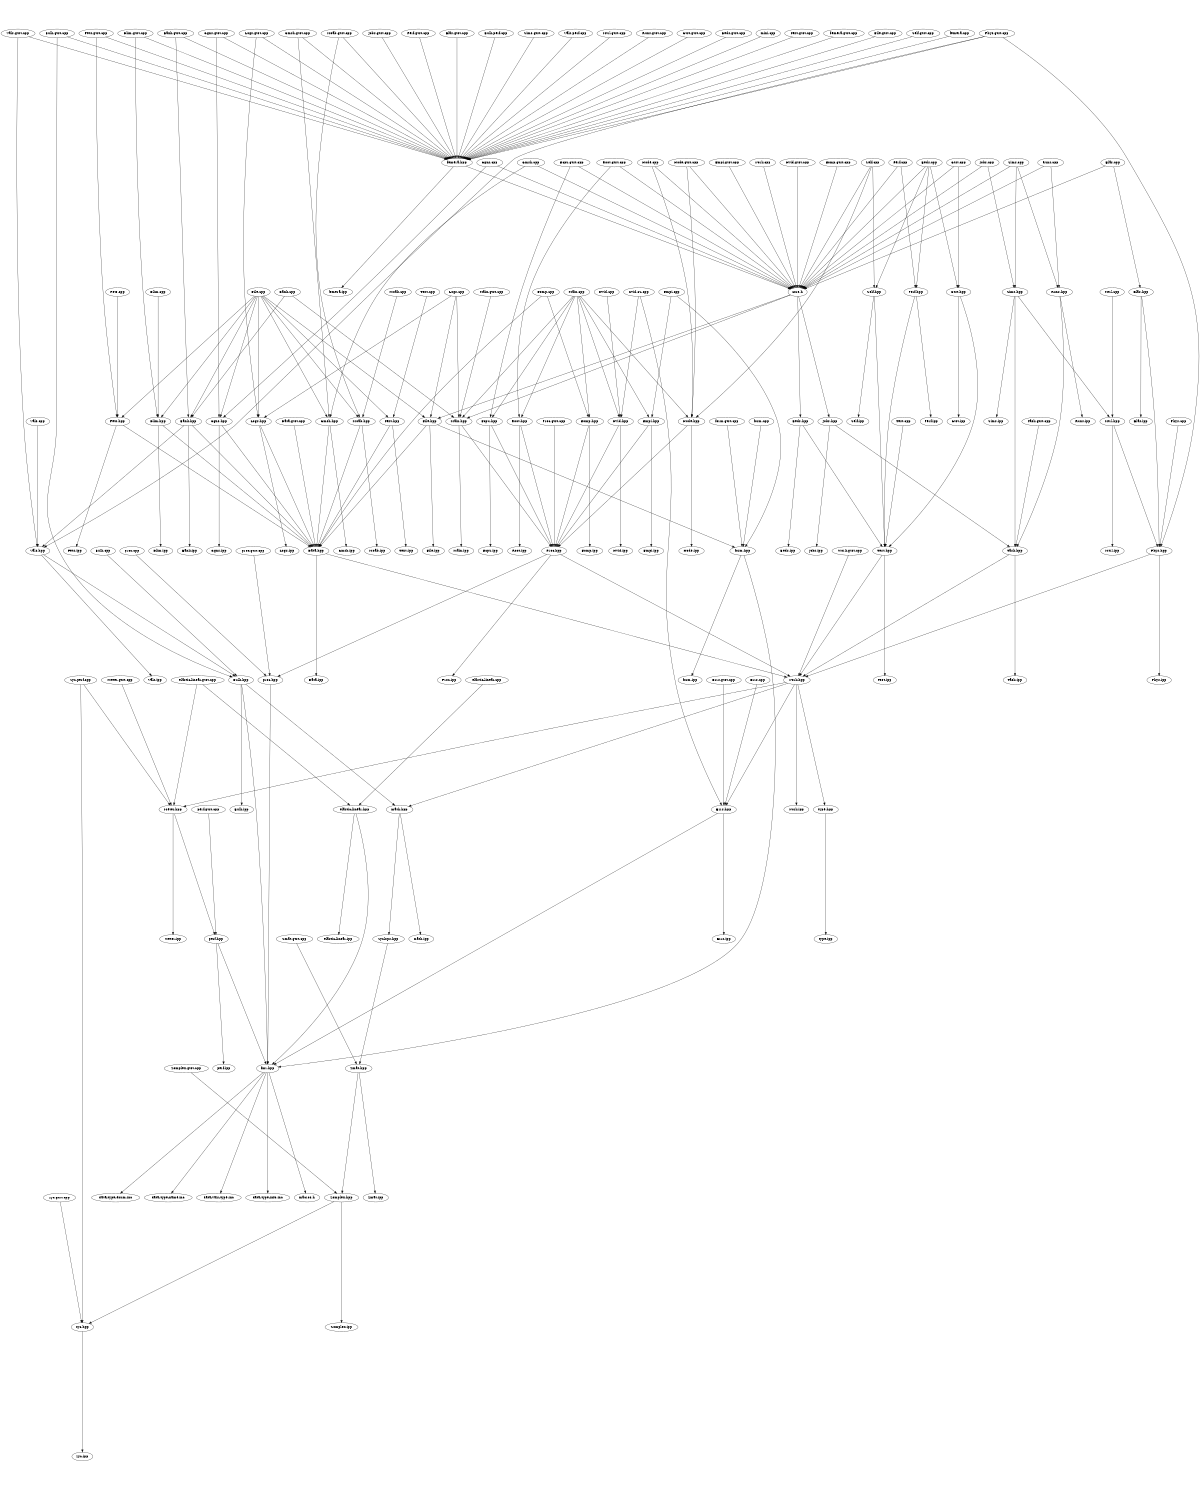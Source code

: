 digraph "source tree" {
    overlap=scale;
    size="8,10";
    ratio="fill";
    fontsize="16";
    fontname="Helvetica";
	clusterrank="local";
	"Zomplex.hpp" -> "Zomplex.ipp"
	"File.cpp" -> "Bank.hpp"
	"Fcpu.hpp" -> "Fcpu.ipp"
	"Fmpi.cpp" -> "form.hpp"
	"Zmat.hpp" -> "Zmat.ipp"
	"Pets.hpp" -> "Data.hpp"
	"Nvid.cpp" -> "Nvid.hpp"
	"Vals.hpp" -> "Bulk.hpp"
	"nvid.cu.cpp" -> "Errs.hpp"
	"femera.cpp" -> "femera.hpp"
	"Work.gtst.cpp" -> "Work.hpp"
	"Proc.gtst.cpp" -> "Proc.hpp"
	"Bank.gtst.cpp" -> "femera.hpp"
	"Bank.hpp" -> "Bank.ipp"
	"Errs.hpp" -> "fmr.hpp"
	"Self.hpp" -> "Test.hpp"
	"form.cpp" -> "form.hpp"
	"Beds.hpp" -> "Test.hpp"
	"perf.gtst.cpp" -> "perf.hpp"
	"Errs.hpp" -> "Errs.ipp"
	"Main.hpp" -> "Main.ipp"
	"Sims.hpp" -> "Task.hpp"
	"perf.hpp" -> "perf.ipp"
	"form.hpp" -> "fmr.hpp"
	"Fomp.gtst.cpp" -> "core.h"
	"proc.hpp" -> "fmr.hpp"
	"Fmpi.gtst.cpp" -> "core.h"
	"Bank.cpp" -> "Main.hpp"
	"Dlim.gtst.cpp" -> "femera.hpp"
	"Test.hpp" -> "Work.hpp"
	"Jobs.cpp" -> "core.h"
	"Runs.cpp" -> "core.h"
	"Pets.cpp" -> "Pets.hpp"
	"Meter.hpp" -> "perf.hpp"
	"Logs.cpp" -> "Logs.hpp"
	"Sims.hpp" -> "Mtrl.hpp"
	"Moab.gtst.cpp" -> "femera.hpp"
	"Elas.hpp" -> "Phys.hpp"
	"Errs.gtst.cpp" -> "Errs.hpp"
	"Mtrl.hpp" -> "Phys.hpp"
	"Bulk.hpp" -> "fmr.hpp"
	"Nvid.hpp" -> "Proc.hpp"
	"femera.hpp" -> "femera.ipp"
	"Bulk.hpp" -> "Bulk.ipp"
	"Gtst.cpp" -> "Gtst.hpp"
	"Phys.cpp" -> "Phys.hpp"
	"Sims.cpp" -> "Runs.hpp"
	"Data.gtst.cpp" -> "Data.hpp"
	"Logs.cpp" -> "Main.hpp"
	"Main.hpp" -> "Proc.hpp"
	"proc.cpp" -> "proc.hpp"
	"Jobs.gtst.cpp" -> "femera.hpp"
	"fmr.hpp" -> "data-vals-type.inc"
	"Root.hpp" -> "Root.ipp"
	"File.cpp" -> "Cgns.hpp"
	"Beds.cpp" -> "Perf.hpp"
	"Beds.cpp" -> "Self.hpp"
	"Data.hpp" -> "Data.ipp"
	"zyc.hpp" -> "zyc.ipp"
	"Node.gtst.cpp" -> "core.h"
	"Runs.hpp" -> "Runs.ipp"
	"elastic-linear.hpp" -> "fmr.hpp"
	"Node.hpp" -> "Proc.hpp"
	"Perf.gtst.cpp" -> "femera.hpp"
	"Proc.hpp" -> "Proc.ipp"
	"zyc.perf.cpp" -> "Meter.hpp"
	"Fomp.cpp" -> "Data.hpp"
	"Elas.gtst.cpp" -> "femera.hpp"
	"Gmsh.gtst.cpp" -> "femera.hpp"
	"Beds.cpp" -> "Gtst.hpp"
	"Logs.gtst.cpp" -> "Logs.hpp"
	"Bank.hpp" -> "Vals.hpp"
	"math.hpp" -> "math.ipp"
	"math.hpp" -> "zyclops.hpp"
	"Phys.gtst.cpp" -> "Vals.hpp"
	"Task.hpp" -> "Task.ipp"
	"Root.hpp" -> "Proc.hpp"
	"Root.gtst.cpp" -> "Root.hpp"
	"Work.hpp" -> "type.hpp"
	"type.hpp" -> "type.ipp"
	"femera.hpp" -> "core.h"
	"Logs.cpp" -> "File.hpp"
	"Bulk.perf.cpp" -> "femera.hpp"
	"Beds.hpp" -> "Beds.ipp"
	"Task.hpp" -> "Work.hpp"
	"Work.hpp" -> "Meter.hpp"
	"File.hpp" -> "form.hpp"
	"Main.cpp" -> "Fmpi.hpp"
	"Vals.gtst.cpp" -> "femera.hpp"
	"Sims.gtst.cpp" -> "femera.hpp"
	"Fcpu.hpp" -> "Proc.hpp"
	"Phys.hpp" -> "Phys.ipp"
	"Vals.perf.cpp" -> "femera.hpp"
	"Cgns.gtst.cpp" -> "femera.hpp"
	"Mtrl.gtst.cpp" -> "femera.hpp"
	"Main.cpp" -> "Nvid.hpp"
	"Zmat.gtst.cpp" -> "Zmat.hpp"
	"Runs.gtst.cpp" -> "femera.hpp"
	"Phys.hpp" -> "Work.hpp"
	"File.cpp" -> "Dlim.hpp"
	"Meter.hpp" -> "Meter.ipp"
	"Work.hpp" -> "Errs.hpp"
	"Gtst.hpp" -> "Gtst.ipp"
	"zyc.perf.cpp" -> "zyc.hpp"
	"Dlim.hpp" -> "Data.hpp"
	"Mtrl.cpp" -> "Mtrl.hpp"
	"File.cpp" -> "File.hpp"
	"Gtst.gtst.cpp" -> "femera.hpp"
	"Bulk.hpp" -> "math.hpp"
	"Logs.hpp" -> "Data.hpp"
	"Text.hpp" -> "Text.ipp"
	"Sims.hpp" -> "Sims.ipp"
	"Nvid.hpp" -> "Nvid.ipp"
	"Pets.gtst.cpp" -> "femera.hpp"
	"Data.hpp" -> "Work.hpp"
	"core.h" -> "Beds.hpp"
	"Cgns.gtst.cpp" -> "Cgns.hpp"
	"form.hpp" -> "form.ipp"
	"Beds.gtst.cpp" -> "femera.hpp"
	"Self.hpp" -> "Self.ipp"
	"File.hpp" -> "File.ipp"
	"Vals.gtst.cpp" -> "Vals.hpp"
	"Phys.gtst.cpp" -> "Phys.hpp"
	"zyc.gtst.cpp" -> "zyc.hpp"
	"Fomp.hpp" -> "Fomp.ipp"
	"Sims.cpp" -> "Sims.hpp"
	"Work.hpp" -> "Work.ipp"
	"Perf.cpp" -> "core.h"
	"Fmpi.hpp" -> "Proc.hpp"
	"Sims.cpp" -> "core.h"
	"Node.gtst.cpp" -> "Node.hpp"
	"Moab.hpp" -> "Moab.ipp"
	"Test.hpp" -> "Test.ipp"
	"proc.gtst.cpp" -> "proc.hpp"
	"Gmsh.hpp" -> "Data.hpp"
	"Task.gtst.cpp" -> "Task.hpp"
	"Main.cpp" -> "Main.hpp"
	"Zmat.hpp" -> "Zomplex.hpp"
	"Vals.cpp" -> "Vals.hpp"
	"core.h" -> "Main.hpp"
	"Zomplex.gtst.cpp" -> "Zomplex.hpp"
	"Fomp.cpp" -> "Fomp.hpp"
	"Mtrl.hpp" -> "Mtrl.ipp"
	"Logs.hpp" -> "Logs.ipp"
	"Fmpi.cpp" -> "Fmpi.hpp"
	"Fcpu.gtst.cpp" -> "Fcpu.hpp"
	"Logs.gtst.cpp" -> "femera.hpp"
	"Cgns.hpp" -> "Cgns.ipp"
	"Elas.cpp" -> "Elas.hpp"
	"Main.cpp" -> "Node.hpp"
	"form.gtst.cpp" -> "form.hpp"
	"core.h" -> "Jobs.hpp"
	"Self.cpp" -> "Self.hpp"
	"mini.cpp" -> "femera.hpp"
	"File.cpp" -> "Moab.hpp"
	"elastic-linear.gtst.cpp" -> "Meter.hpp"
	"Work.cpp" -> "core.h"
	"Perf.hpp" -> "Perf.ipp"
	"Gmsh.cpp" -> "core.h"
	"File.cpp" -> "Pets.hpp"
	"Gmsh.hpp" -> "Gmsh.ipp"
	"Elas.cpp" -> "core.h"
	"Gmsh.cpp" -> "Gmsh.hpp"
	"Zomplex.hpp" -> "zyc.hpp"
	"Main.cpp" -> "Fcpu.hpp"
	"Jobs.hpp" -> "Task.hpp"
	"Cgns.cpp" -> "Cgns.hpp"
	"Gtst.cpp" -> "core.h"
	"Main.cpp" -> "Root.hpp"
	"Beds.cpp" -> "core.h"
	"nvid.cu.cpp" -> "Nvid.hpp"
	"Fomp.hpp" -> "Proc.hpp"
	"Perf.hpp" -> "Test.hpp"
	"Self.cpp" -> "core.h"
	"Moab.gtst.cpp" -> "Moab.hpp"
	"Pets.hpp" -> "Pets.ipp"
	"Bulk.cpp" -> "Bulk.hpp"
	"Dlim.hpp" -> "Dlim.ipp"
	"elastic-linear.cpp" -> "elastic-linear.hpp"
	"perf.hpp" -> "fmr.hpp"
	"fmr.hpp" -> "data-type-info.inc"
	"Node.cpp" -> "core.h"
	"Cgns.cpp" -> "core.h"
	"Work.hpp" -> "math.hpp"
	"File.cpp" -> "Logs.hpp"
	"Text.cpp" -> "Text.hpp"
	"Bulk.gtst.cpp" -> "femera.hpp"
	"Bank.hpp" -> "Data.hpp"
	"Jobs.cpp" -> "Sims.hpp"
	"Node.cpp" -> "Node.hpp"
	"core.h" -> "File.hpp"
	"Fmpi.hpp" -> "Fmpi.ipp"
	"Text.gtst.cpp" -> "femera.hpp"
	"zyclops.hpp" -> "Zmat.hpp"
	"Meter.gtst.cpp" -> "Meter.hpp"
	"Runs.hpp" -> "Task.hpp"
	"femera.gtst.cpp" -> "femera.hpp"
	"Gtst.hpp" -> "Test.hpp"
	"fmr.hpp" -> "macros.h"
	"Runs.cpp" -> "Runs.hpp"
	"File.gtst.cpp" -> "femera.hpp"
	"Vals.hpp" -> "Vals.ipp"
	"Main.cpp" -> "Fomp.hpp"
	"Dlim.gtst.cpp" -> "Dlim.hpp"
	"Proc.hpp" -> "proc.hpp"
	"Moab.cpp" -> "Moab.hpp"
	"Errs.cpp" -> "Errs.hpp"
	"Perf.cpp" -> "Perf.hpp"
	"Self.cpp" -> "Node.hpp"
	"Jobs.hpp" -> "Jobs.ipp"
	"Test.cpp" -> "Test.hpp"
	"Fcpu.gtst.cpp" -> "core.h"
	"Moab.hpp" -> "Data.hpp"
	"elastic-linear.hpp" -> "elastic-linear.ipp"
	"Self.gtst.cpp" -> "femera.hpp"
	"Bank.cpp" -> "Bank.hpp"
	"Bulk.gtst.cpp" -> "Bulk.hpp"
	"Elas.hpp" -> "Elas.ipp"
	"fmr.hpp" -> "data-type-enum.inc"
	"Proc.hpp" -> "Work.hpp"
	"File.cpp" -> "Gmsh.hpp"
	"Nvid.gtst.cpp" -> "core.h"
	"fmr.hpp" -> "data-type-name.inc"
	"Main.gtst.cpp" -> "Main.hpp"
	"Gmsh.gtst.cpp" -> "Gmsh.hpp"
	"Bank.gtst.cpp" -> "Bank.hpp"
	"Root.gtst.cpp" -> "core.h"
	"Text.hpp" -> "Data.hpp"
	"Node.hpp" -> "Node.ipp"
	"File.hpp" -> "Data.hpp"
	"elastic-linear.gtst.cpp" -> "elastic-linear.hpp"
	"File.cpp" -> "Text.hpp"
	"Phys.gtst.cpp" -> "femera.hpp"
	"Pets.gtst.cpp" -> "Pets.hpp"
	"Dlim.cpp" -> "Dlim.hpp"
	"Cgns.hpp" -> "Data.hpp"
}
